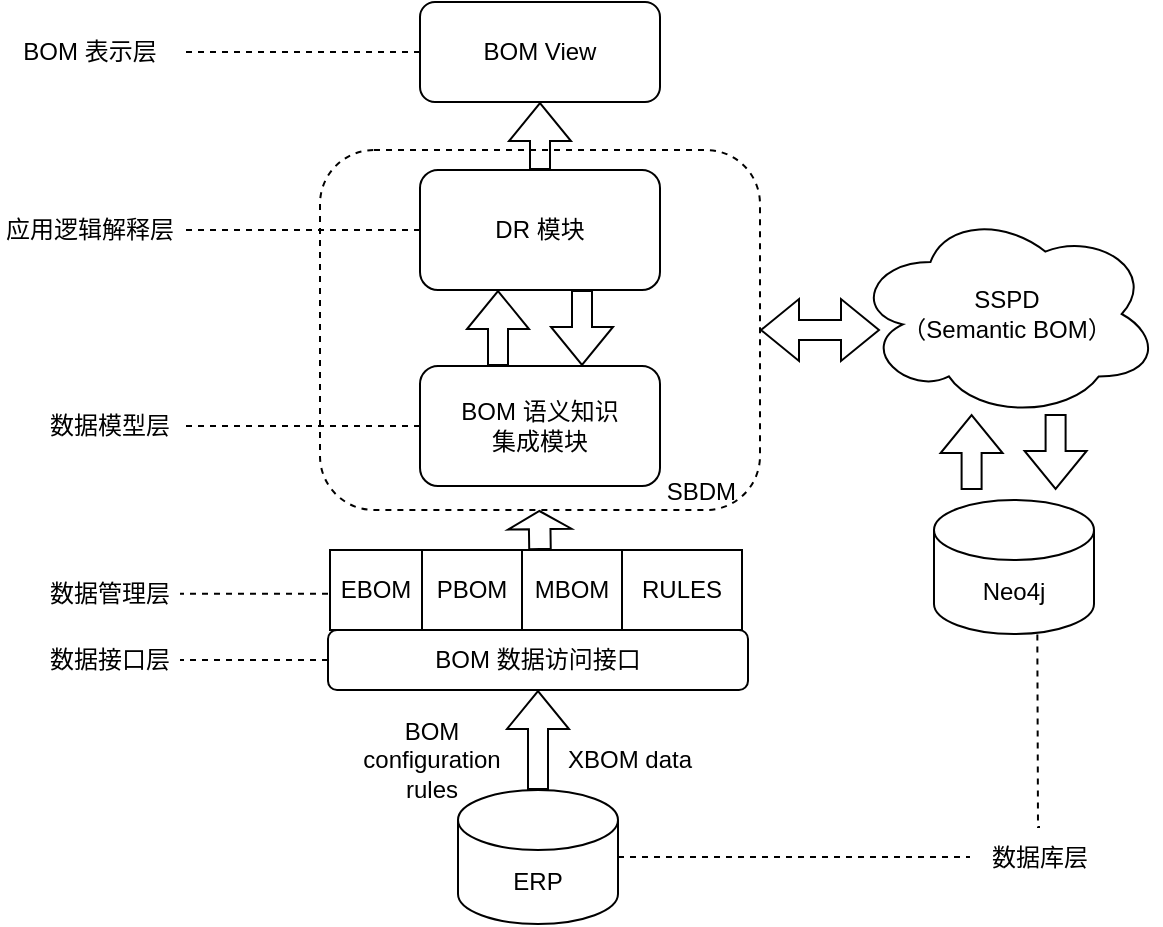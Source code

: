 <mxfile version="16.6.4" type="github">
  <diagram id="AibkVR3vhXZ1qRK5605h" name="Page-1">
    <mxGraphModel dx="1831" dy="763" grid="1" gridSize="10" guides="1" tooltips="1" connect="1" arrows="1" fold="1" page="1" pageScale="1" pageWidth="827" pageHeight="1169" math="0" shadow="0">
      <root>
        <mxCell id="0" />
        <mxCell id="1" parent="0" />
        <mxCell id="JT44cLx3Dd1iih85qC2Z-13" value="SBDM&amp;nbsp; &amp;nbsp;" style="rounded=1;whiteSpace=wrap;html=1;fillColor=none;dashed=1;verticalAlign=bottom;align=right;" vertex="1" parent="1">
          <mxGeometry x="70" y="177" width="220" height="180" as="geometry" />
        </mxCell>
        <mxCell id="JT44cLx3Dd1iih85qC2Z-1" value="BOM View" style="rounded=1;whiteSpace=wrap;html=1;" vertex="1" parent="1">
          <mxGeometry x="120" y="103" width="120" height="50" as="geometry" />
        </mxCell>
        <mxCell id="JT44cLx3Dd1iih85qC2Z-10" style="edgeStyle=orthogonalEdgeStyle;rounded=0;orthogonalLoop=1;jettySize=auto;html=1;exitX=0.25;exitY=0;exitDx=0;exitDy=0;entryX=0.25;entryY=1;entryDx=0;entryDy=0;shape=flexArrow;" edge="1" parent="1">
          <mxGeometry relative="1" as="geometry">
            <mxPoint x="159" y="285" as="sourcePoint" />
            <mxPoint x="159" y="247.0" as="targetPoint" />
          </mxGeometry>
        </mxCell>
        <mxCell id="JT44cLx3Dd1iih85qC2Z-2" value="BOM 语义知识&lt;br&gt;集成模块" style="rounded=1;whiteSpace=wrap;html=1;" vertex="1" parent="1">
          <mxGeometry x="120" y="285" width="120" height="60" as="geometry" />
        </mxCell>
        <mxCell id="JT44cLx3Dd1iih85qC2Z-11" style="edgeStyle=orthogonalEdgeStyle;rounded=0;orthogonalLoop=1;jettySize=auto;html=1;exitX=0.75;exitY=1;exitDx=0;exitDy=0;entryX=0.75;entryY=0;entryDx=0;entryDy=0;shape=flexArrow;" edge="1" parent="1">
          <mxGeometry relative="1" as="geometry">
            <mxPoint x="201" y="247.0" as="sourcePoint" />
            <mxPoint x="201" y="285" as="targetPoint" />
          </mxGeometry>
        </mxCell>
        <mxCell id="JT44cLx3Dd1iih85qC2Z-12" style="edgeStyle=orthogonalEdgeStyle;rounded=0;orthogonalLoop=1;jettySize=auto;html=1;exitX=0.5;exitY=0;exitDx=0;exitDy=0;entryX=0.5;entryY=1;entryDx=0;entryDy=0;shape=flexArrow;" edge="1" parent="1" source="JT44cLx3Dd1iih85qC2Z-6" target="JT44cLx3Dd1iih85qC2Z-1">
          <mxGeometry relative="1" as="geometry" />
        </mxCell>
        <mxCell id="JT44cLx3Dd1iih85qC2Z-6" value="DR 模块" style="rounded=1;whiteSpace=wrap;html=1;" vertex="1" parent="1">
          <mxGeometry x="120" y="187" width="120" height="60" as="geometry" />
        </mxCell>
        <mxCell id="JT44cLx3Dd1iih85qC2Z-15" style="edgeStyle=orthogonalEdgeStyle;rounded=0;orthogonalLoop=1;jettySize=auto;html=1;strokeColor=default;shape=flexArrow;strokeWidth=1;exitX=0.5;exitY=0;exitDx=0;exitDy=0;exitPerimeter=0;" edge="1" parent="1" source="JT44cLx3Dd1iih85qC2Z-7" target="JT44cLx3Dd1iih85qC2Z-20">
          <mxGeometry relative="1" as="geometry">
            <mxPoint x="171" y="487" as="sourcePoint" />
            <mxPoint x="171" y="437" as="targetPoint" />
          </mxGeometry>
        </mxCell>
        <mxCell id="JT44cLx3Dd1iih85qC2Z-7" value="ERP" style="shape=cylinder3;whiteSpace=wrap;html=1;boundedLbl=1;backgroundOutline=1;size=15;" vertex="1" parent="1">
          <mxGeometry x="139" y="497" width="80" height="67" as="geometry" />
        </mxCell>
        <mxCell id="JT44cLx3Dd1iih85qC2Z-18" value="BOM configuration rules" style="text;html=1;strokeColor=none;fillColor=none;align=center;verticalAlign=middle;whiteSpace=wrap;rounded=0;dashed=1;" vertex="1" parent="1">
          <mxGeometry x="81" y="467" width="90" height="30" as="geometry" />
        </mxCell>
        <mxCell id="JT44cLx3Dd1iih85qC2Z-19" value="XBOM data" style="text;html=1;strokeColor=none;fillColor=none;align=center;verticalAlign=middle;whiteSpace=wrap;rounded=0;dashed=1;" vertex="1" parent="1">
          <mxGeometry x="190" y="467" width="70" height="30" as="geometry" />
        </mxCell>
        <mxCell id="JT44cLx3Dd1iih85qC2Z-34" style="edgeStyle=orthogonalEdgeStyle;rounded=0;orthogonalLoop=1;jettySize=auto;html=1;exitX=0;exitY=0.5;exitDx=0;exitDy=0;strokeColor=default;strokeWidth=1;dashed=1;endArrow=none;endFill=0;" edge="1" parent="1" source="JT44cLx3Dd1iih85qC2Z-20" target="JT44cLx3Dd1iih85qC2Z-33">
          <mxGeometry relative="1" as="geometry" />
        </mxCell>
        <mxCell id="JT44cLx3Dd1iih85qC2Z-20" value="BOM 数据访问接口" style="rounded=1;whiteSpace=wrap;html=1;" vertex="1" parent="1">
          <mxGeometry x="74" y="417" width="210" height="30" as="geometry" />
        </mxCell>
        <mxCell id="JT44cLx3Dd1iih85qC2Z-21" value="EBOM" style="rounded=0;whiteSpace=wrap;html=1;" vertex="1" parent="1">
          <mxGeometry x="75" y="377" width="46" height="40" as="geometry" />
        </mxCell>
        <mxCell id="JT44cLx3Dd1iih85qC2Z-22" value="PBOM" style="rounded=0;whiteSpace=wrap;html=1;" vertex="1" parent="1">
          <mxGeometry x="121" y="377" width="50" height="40" as="geometry" />
        </mxCell>
        <mxCell id="JT44cLx3Dd1iih85qC2Z-23" value="MBOM" style="rounded=0;whiteSpace=wrap;html=1;" vertex="1" parent="1">
          <mxGeometry x="171" y="377" width="50" height="40" as="geometry" />
        </mxCell>
        <mxCell id="JT44cLx3Dd1iih85qC2Z-26" style="edgeStyle=orthogonalEdgeStyle;rounded=0;orthogonalLoop=1;jettySize=auto;html=1;strokeColor=default;shape=flexArrow;strokeWidth=1;width=10.769;endSize=2.694;" edge="1" parent="1">
          <mxGeometry relative="1" as="geometry">
            <mxPoint x="180" y="377" as="sourcePoint" />
            <mxPoint x="179.71" y="357" as="targetPoint" />
          </mxGeometry>
        </mxCell>
        <mxCell id="JT44cLx3Dd1iih85qC2Z-28" value="Neo4j" style="shape=cylinder3;whiteSpace=wrap;html=1;boundedLbl=1;backgroundOutline=1;size=15;" vertex="1" parent="1">
          <mxGeometry x="377" y="352" width="80" height="67" as="geometry" />
        </mxCell>
        <mxCell id="JT44cLx3Dd1iih85qC2Z-29" style="edgeStyle=orthogonalEdgeStyle;rounded=0;orthogonalLoop=1;jettySize=auto;html=1;exitX=0.75;exitY=1;exitDx=0;exitDy=0;entryX=0.75;entryY=0;entryDx=0;entryDy=0;shape=flexArrow;" edge="1" parent="1">
          <mxGeometry relative="1" as="geometry">
            <mxPoint x="437.8" y="309.0" as="sourcePoint" />
            <mxPoint x="437.8" y="347" as="targetPoint" />
          </mxGeometry>
        </mxCell>
        <mxCell id="JT44cLx3Dd1iih85qC2Z-30" style="edgeStyle=orthogonalEdgeStyle;rounded=0;orthogonalLoop=1;jettySize=auto;html=1;exitX=0.25;exitY=0;exitDx=0;exitDy=0;entryX=0.25;entryY=1;entryDx=0;entryDy=0;shape=flexArrow;" edge="1" parent="1">
          <mxGeometry relative="1" as="geometry">
            <mxPoint x="395.8" y="347" as="sourcePoint" />
            <mxPoint x="395.8" y="309.0" as="targetPoint" />
          </mxGeometry>
        </mxCell>
        <mxCell id="JT44cLx3Dd1iih85qC2Z-31" value="&lt;span&gt;SSPD&lt;br&gt;（Semantic BOM）&lt;/span&gt;" style="ellipse;shape=cloud;whiteSpace=wrap;html=1;rounded=0;fillColor=none;" vertex="1" parent="1">
          <mxGeometry x="337" y="207" width="153" height="104" as="geometry" />
        </mxCell>
        <mxCell id="JT44cLx3Dd1iih85qC2Z-32" value="" style="shape=flexArrow;endArrow=classic;startArrow=classic;html=1;rounded=0;strokeColor=default;strokeWidth=1;exitX=1;exitY=0.5;exitDx=0;exitDy=0;" edge="1" parent="1" source="JT44cLx3Dd1iih85qC2Z-13">
          <mxGeometry width="100" height="100" relative="1" as="geometry">
            <mxPoint x="500" y="497" as="sourcePoint" />
            <mxPoint x="350" y="267" as="targetPoint" />
          </mxGeometry>
        </mxCell>
        <mxCell id="JT44cLx3Dd1iih85qC2Z-33" value="数据接口层" style="text;html=1;strokeColor=none;fillColor=none;align=center;verticalAlign=middle;whiteSpace=wrap;rounded=0;" vertex="1" parent="1">
          <mxGeometry x="-70" y="417" width="70" height="30" as="geometry" />
        </mxCell>
        <mxCell id="JT44cLx3Dd1iih85qC2Z-35" value="数据管理层" style="text;html=1;strokeColor=none;fillColor=none;align=center;verticalAlign=middle;whiteSpace=wrap;rounded=0;" vertex="1" parent="1">
          <mxGeometry x="-70" y="384" width="70" height="30" as="geometry" />
        </mxCell>
        <mxCell id="JT44cLx3Dd1iih85qC2Z-36" value="RULES" style="rounded=0;whiteSpace=wrap;html=1;" vertex="1" parent="1">
          <mxGeometry x="221" y="377" width="60" height="40" as="geometry" />
        </mxCell>
        <mxCell id="JT44cLx3Dd1iih85qC2Z-37" style="edgeStyle=orthogonalEdgeStyle;rounded=0;orthogonalLoop=1;jettySize=auto;html=1;exitX=0;exitY=0.5;exitDx=0;exitDy=0;strokeColor=default;strokeWidth=1;dashed=1;endArrow=none;endFill=0;" edge="1" parent="1">
          <mxGeometry relative="1" as="geometry">
            <mxPoint x="74" y="398.84" as="sourcePoint" />
            <mxPoint y="398.84" as="targetPoint" />
          </mxGeometry>
        </mxCell>
        <mxCell id="JT44cLx3Dd1iih85qC2Z-38" value="数据模型层" style="text;html=1;strokeColor=none;fillColor=none;align=center;verticalAlign=middle;whiteSpace=wrap;rounded=0;" vertex="1" parent="1">
          <mxGeometry x="-70" y="300" width="70" height="30" as="geometry" />
        </mxCell>
        <mxCell id="JT44cLx3Dd1iih85qC2Z-39" style="edgeStyle=orthogonalEdgeStyle;rounded=0;orthogonalLoop=1;jettySize=auto;html=1;exitX=0.646;exitY=1.004;exitDx=0;exitDy=0;strokeColor=default;strokeWidth=1;dashed=1;endArrow=none;endFill=0;exitPerimeter=0;entryX=0.5;entryY=0;entryDx=0;entryDy=0;" edge="1" target="JT44cLx3Dd1iih85qC2Z-40" parent="1" source="JT44cLx3Dd1iih85qC2Z-28">
          <mxGeometry relative="1" as="geometry">
            <mxPoint x="534" y="482" as="sourcePoint" />
            <Array as="points">
              <mxPoint x="429" y="430" />
              <mxPoint x="429" y="516" />
            </Array>
          </mxGeometry>
        </mxCell>
        <mxCell id="JT44cLx3Dd1iih85qC2Z-40" value="数据库层" style="text;html=1;strokeColor=none;fillColor=none;align=center;verticalAlign=middle;whiteSpace=wrap;rounded=0;" vertex="1" parent="1">
          <mxGeometry x="395" y="515.5" width="70" height="30" as="geometry" />
        </mxCell>
        <mxCell id="JT44cLx3Dd1iih85qC2Z-41" value="" style="endArrow=none;dashed=1;html=1;rounded=0;strokeColor=default;strokeWidth=1;exitX=1;exitY=0.5;exitDx=0;exitDy=0;exitPerimeter=0;" edge="1" parent="1" source="JT44cLx3Dd1iih85qC2Z-7" target="JT44cLx3Dd1iih85qC2Z-40">
          <mxGeometry width="50" height="50" relative="1" as="geometry">
            <mxPoint x="470" y="660" as="sourcePoint" />
            <mxPoint x="360" y="531" as="targetPoint" />
          </mxGeometry>
        </mxCell>
        <mxCell id="JT44cLx3Dd1iih85qC2Z-43" style="edgeStyle=orthogonalEdgeStyle;rounded=0;orthogonalLoop=1;jettySize=auto;html=1;exitX=0;exitY=0.5;exitDx=0;exitDy=0;strokeColor=default;strokeWidth=1;dashed=1;endArrow=none;endFill=0;entryX=1;entryY=0.5;entryDx=0;entryDy=0;" edge="1" parent="1" source="JT44cLx3Dd1iih85qC2Z-2" target="JT44cLx3Dd1iih85qC2Z-38">
          <mxGeometry relative="1" as="geometry">
            <mxPoint x="84" y="408.84" as="sourcePoint" />
            <mxPoint x="10" y="408.84" as="targetPoint" />
          </mxGeometry>
        </mxCell>
        <mxCell id="JT44cLx3Dd1iih85qC2Z-44" value="应用逻辑解释层" style="text;html=1;strokeColor=none;fillColor=none;align=center;verticalAlign=middle;whiteSpace=wrap;rounded=0;" vertex="1" parent="1">
          <mxGeometry x="-90" y="202" width="90" height="30" as="geometry" />
        </mxCell>
        <mxCell id="JT44cLx3Dd1iih85qC2Z-45" style="edgeStyle=orthogonalEdgeStyle;rounded=0;orthogonalLoop=1;jettySize=auto;html=1;strokeColor=default;strokeWidth=1;dashed=1;endArrow=none;endFill=0;entryX=1;entryY=0.5;entryDx=0;entryDy=0;" edge="1" parent="1" source="JT44cLx3Dd1iih85qC2Z-6" target="JT44cLx3Dd1iih85qC2Z-44">
          <mxGeometry relative="1" as="geometry">
            <mxPoint x="130" y="325" as="sourcePoint" />
            <mxPoint x="10" y="325" as="targetPoint" />
          </mxGeometry>
        </mxCell>
        <mxCell id="JT44cLx3Dd1iih85qC2Z-46" value="BOM 表示层" style="text;html=1;strokeColor=none;fillColor=none;align=center;verticalAlign=middle;whiteSpace=wrap;rounded=0;" vertex="1" parent="1">
          <mxGeometry x="-90" y="113" width="90" height="30" as="geometry" />
        </mxCell>
        <mxCell id="JT44cLx3Dd1iih85qC2Z-47" style="edgeStyle=orthogonalEdgeStyle;rounded=0;orthogonalLoop=1;jettySize=auto;html=1;strokeColor=default;strokeWidth=1;dashed=1;endArrow=none;endFill=0;entryX=1;entryY=0.5;entryDx=0;entryDy=0;exitX=0;exitY=0.5;exitDx=0;exitDy=0;" edge="1" parent="1" source="JT44cLx3Dd1iih85qC2Z-1" target="JT44cLx3Dd1iih85qC2Z-46">
          <mxGeometry relative="1" as="geometry">
            <mxPoint x="130" y="227" as="sourcePoint" />
            <mxPoint x="10" y="227" as="targetPoint" />
          </mxGeometry>
        </mxCell>
      </root>
    </mxGraphModel>
  </diagram>
</mxfile>
